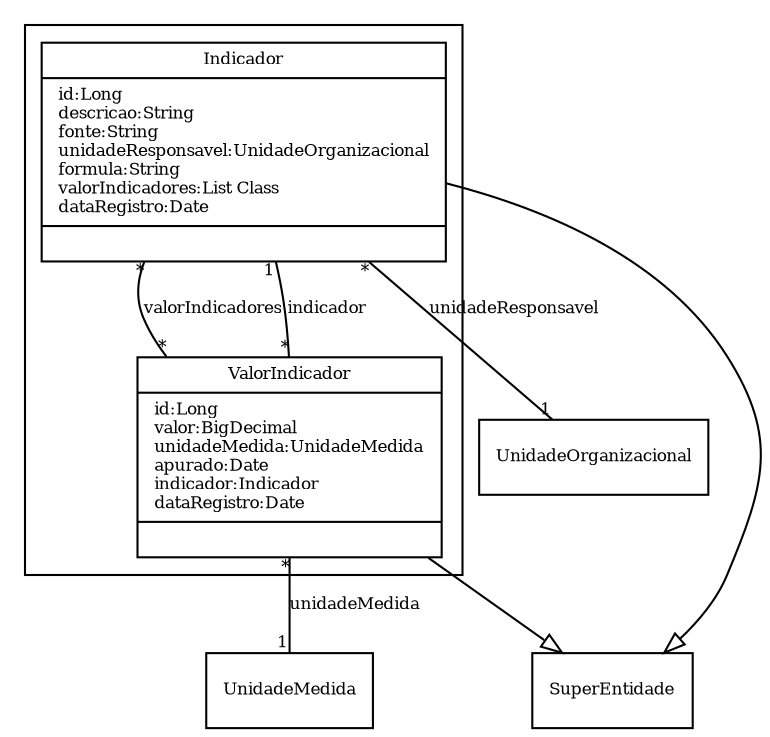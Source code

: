 digraph G{
fontname = "Times-Roman"
fontsize = 8

node [
        fontname = "Times-Roman"
        fontsize = 8
        shape = "record"
]

edge [
        fontname = "Times-Roman"
        fontsize = 8
]

subgraph clusterINDICADOR
{
Indicador [label = "{Indicador|id:Long\ldescricao:String\lfonte:String\lunidadeResponsavel:UnidadeOrganizacional\lformula:String\lvalorIndicadores:List Class\ldataRegistro:Date\l|\l}"]
ValorIndicador [label = "{ValorIndicador|id:Long\lvalor:BigDecimal\lunidadeMedida:UnidadeMedida\lapurado:Date\lindicador:Indicador\ldataRegistro:Date\l|\l}"]
}
edge [arrowhead = "none" headlabel = "1" taillabel = "*"] Indicador -> UnidadeOrganizacional [label = "unidadeResponsavel"]
edge [arrowhead = "none" headlabel = "*" taillabel = "*"] Indicador -> ValorIndicador [label = "valorIndicadores"]
edge [ arrowhead = "empty" headlabel = "" taillabel = ""] Indicador -> SuperEntidade
edge [arrowhead = "none" headlabel = "1" taillabel = "*"] ValorIndicador -> UnidadeMedida [label = "unidadeMedida"]
edge [arrowhead = "none" headlabel = "1" taillabel = "*"] ValorIndicador -> Indicador [label = "indicador"]
edge [ arrowhead = "empty" headlabel = "" taillabel = ""] ValorIndicador -> SuperEntidade
}
